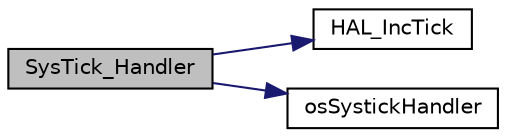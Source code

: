 digraph "SysTick_Handler"
{
  edge [fontname="Helvetica",fontsize="10",labelfontname="Helvetica",labelfontsize="10"];
  node [fontname="Helvetica",fontsize="10",shape=record];
  rankdir="LR";
  Node12 [label="SysTick_Handler",height=0.2,width=0.4,color="black", fillcolor="grey75", style="filled", fontcolor="black"];
  Node12 -> Node13 [color="midnightblue",fontsize="10",style="solid",fontname="Helvetica"];
  Node13 [label="HAL_IncTick",height=0.2,width=0.4,color="black", fillcolor="white", style="filled",URL="$group___h_a_l___exported___functions___group2.html#gaba5b726bfedd013bf7bb5a51d5c4f188",tooltip="This function is called to increment a global variable \"uwTick\" used as application time base..."];
  Node12 -> Node14 [color="midnightblue",fontsize="10",style="solid",fontname="Helvetica"];
  Node14 [label="osSystickHandler",height=0.2,width=0.4,color="black", fillcolor="white", style="filled",URL="$interrupt__handlers_8c.html#ab169d629ebefc57e030b324d4cce9eea",tooltip="Handles the tick increment. "];
}

